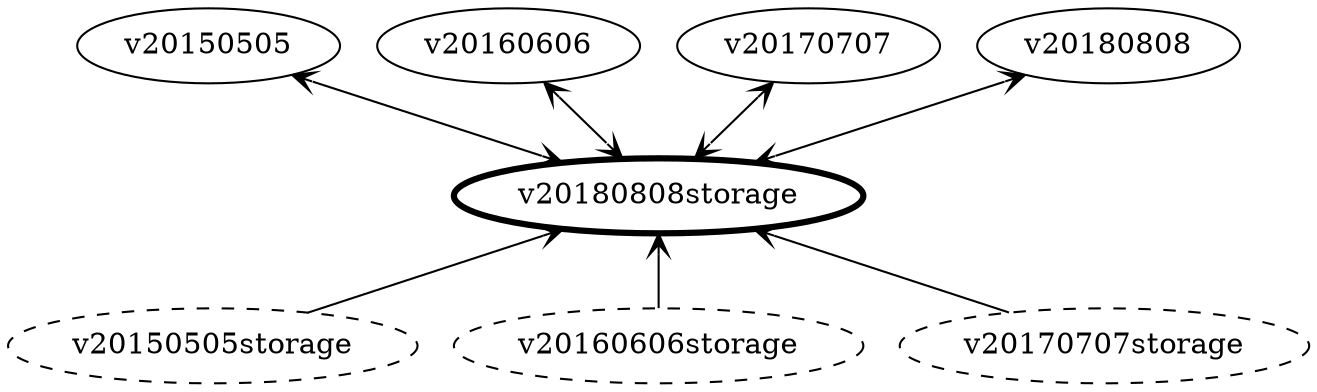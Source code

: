 graph G {
    subgraph apiVersions {
        rank=same;
        label="API Versions";
        labelloc=t

        node [shape=ellipse, group=api];
        v20150505;
        v20160606;
        v20170707;
        v20180808;
    }

    node [shape=ellipse, penwidth=3];
    v20180808storage;

    subgraph storageVersions {
        rank=same;
        label="Storage Versions";
        labelloc=b

        node [shape=ellipse, style=dashed, penwidth=1, rankType=min, group=storage];
        v20150505storage;
        v20160606storage;
        v20170707storage;
    }

    edge [arrowhead=vee, arrowtail=vee, dir=both];
    v20150505 -- v20180808storage;
    v20160606 -- v20180808storage;
    v20170707 -- v20180808storage;
    v20180808 -- v20180808storage;

    edge [arrowtail=vee, dir=back];
    v20180808storage -- v20150505storage;
    v20180808storage -- v20160606storage;
    v20180808storage -- v20170707storage;
}
